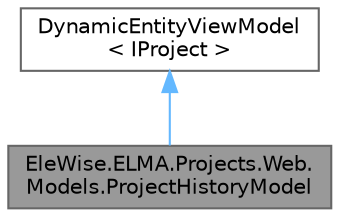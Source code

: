 digraph "EleWise.ELMA.Projects.Web.Models.ProjectHistoryModel"
{
 // LATEX_PDF_SIZE
  bgcolor="transparent";
  edge [fontname=Helvetica,fontsize=10,labelfontname=Helvetica,labelfontsize=10];
  node [fontname=Helvetica,fontsize=10,shape=box,height=0.2,width=0.4];
  Node1 [id="Node000001",label="EleWise.ELMA.Projects.Web.\lModels.ProjectHistoryModel",height=0.2,width=0.4,color="gray40", fillcolor="grey60", style="filled", fontcolor="black",tooltip="Модель портлета истории проекта"];
  Node2 -> Node1 [id="edge1_Node000001_Node000002",dir="back",color="steelblue1",style="solid",tooltip=" "];
  Node2 [id="Node000002",label="DynamicEntityViewModel\l\< IProject \>",height=0.2,width=0.4,color="gray40", fillcolor="white", style="filled",tooltip=" "];
}
